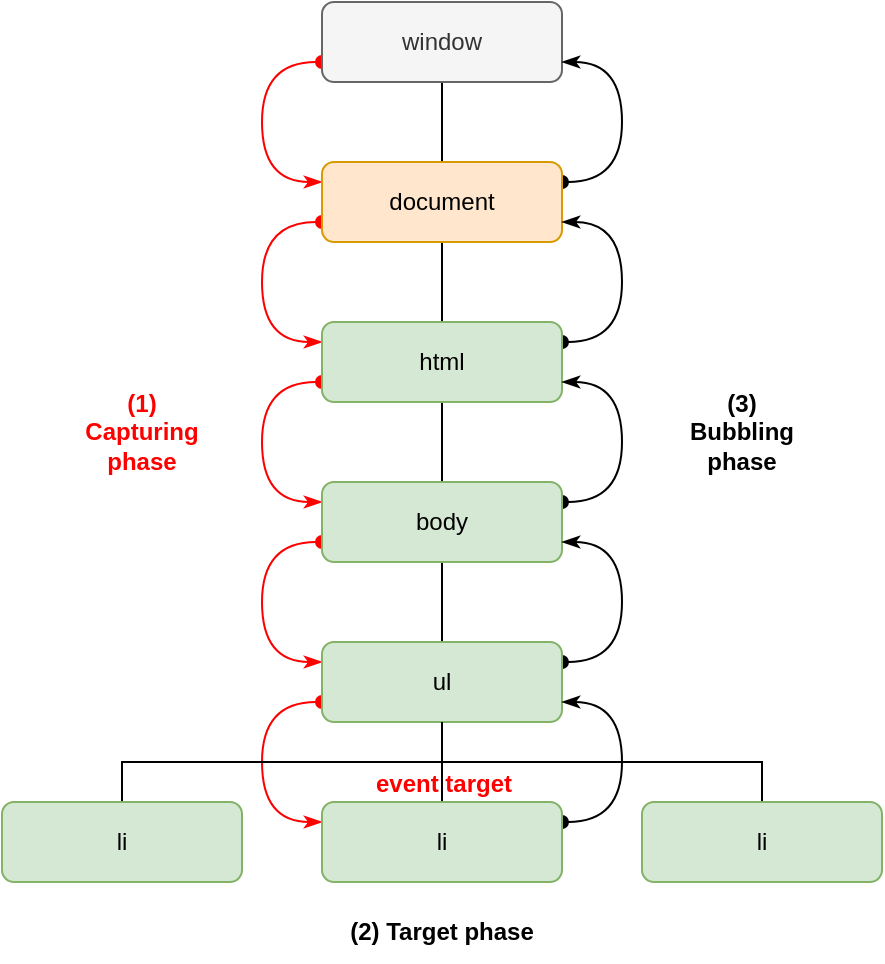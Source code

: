 <mxfile version="20.2.3" type="device"><diagram id="VH3zkDhdS-X301CzLMup" name="페이지-1"><mxGraphModel dx="1422" dy="857" grid="1" gridSize="10" guides="1" tooltips="1" connect="1" arrows="1" fold="1" page="1" pageScale="1" pageWidth="827" pageHeight="1169" math="0" shadow="0"><root><mxCell id="0"/><mxCell id="1" parent="0"/><mxCell id="2iepIpBCDmPNOJqZqs7n-9" style="edgeStyle=orthogonalEdgeStyle;rounded=0;orthogonalLoop=1;jettySize=auto;html=1;exitX=0.5;exitY=1;exitDx=0;exitDy=0;entryX=0.5;entryY=0;entryDx=0;entryDy=0;endArrow=none;endFill=0;" edge="1" parent="1" source="2iepIpBCDmPNOJqZqs7n-1" target="2iepIpBCDmPNOJqZqs7n-2"><mxGeometry relative="1" as="geometry"/></mxCell><mxCell id="2iepIpBCDmPNOJqZqs7n-20" style="edgeStyle=orthogonalEdgeStyle;curved=1;orthogonalLoop=1;jettySize=auto;html=1;exitX=0;exitY=0.75;exitDx=0;exitDy=0;entryX=0;entryY=0.25;entryDx=0;entryDy=0;startArrow=oval;startFill=1;endArrow=classicThin;endFill=1;strokeColor=#FF0000;" edge="1" parent="1" source="2iepIpBCDmPNOJqZqs7n-1" target="2iepIpBCDmPNOJqZqs7n-2"><mxGeometry relative="1" as="geometry"><Array as="points"><mxPoint x="290" y="230"/><mxPoint x="290" y="290"/></Array></mxGeometry></mxCell><mxCell id="2iepIpBCDmPNOJqZqs7n-1" value="window" style="rounded=1;whiteSpace=wrap;html=1;fillColor=#f5f5f5;fontColor=#333333;strokeColor=#666666;" vertex="1" parent="1"><mxGeometry x="320" y="200" width="120" height="40" as="geometry"/></mxCell><mxCell id="2iepIpBCDmPNOJqZqs7n-10" style="edgeStyle=orthogonalEdgeStyle;rounded=0;orthogonalLoop=1;jettySize=auto;html=1;exitX=0.5;exitY=1;exitDx=0;exitDy=0;entryX=0.5;entryY=0;entryDx=0;entryDy=0;endArrow=none;endFill=0;" edge="1" parent="1" source="2iepIpBCDmPNOJqZqs7n-2" target="2iepIpBCDmPNOJqZqs7n-3"><mxGeometry relative="1" as="geometry"/></mxCell><mxCell id="2iepIpBCDmPNOJqZqs7n-21" style="edgeStyle=orthogonalEdgeStyle;curved=1;orthogonalLoop=1;jettySize=auto;html=1;exitX=0;exitY=0.75;exitDx=0;exitDy=0;entryX=0;entryY=0.25;entryDx=0;entryDy=0;startArrow=oval;startFill=1;endArrow=classicThin;endFill=1;strokeColor=#FF0000;" edge="1" parent="1" source="2iepIpBCDmPNOJqZqs7n-2" target="2iepIpBCDmPNOJqZqs7n-3"><mxGeometry relative="1" as="geometry"><Array as="points"><mxPoint x="290" y="310"/><mxPoint x="290" y="370"/></Array></mxGeometry></mxCell><mxCell id="2iepIpBCDmPNOJqZqs7n-29" style="edgeStyle=orthogonalEdgeStyle;curved=1;orthogonalLoop=1;jettySize=auto;html=1;exitX=1;exitY=0.25;exitDx=0;exitDy=0;entryX=1;entryY=0.75;entryDx=0;entryDy=0;startArrow=oval;startFill=1;endArrow=classicThin;endFill=1;" edge="1" parent="1" source="2iepIpBCDmPNOJqZqs7n-2" target="2iepIpBCDmPNOJqZqs7n-1"><mxGeometry relative="1" as="geometry"><Array as="points"><mxPoint x="470" y="290"/><mxPoint x="470" y="230"/></Array></mxGeometry></mxCell><mxCell id="2iepIpBCDmPNOJqZqs7n-2" value="document" style="rounded=1;whiteSpace=wrap;html=1;fillColor=#ffe6cc;strokeColor=#d79b00;" vertex="1" parent="1"><mxGeometry x="320" y="280" width="120" height="40" as="geometry"/></mxCell><mxCell id="2iepIpBCDmPNOJqZqs7n-11" style="edgeStyle=orthogonalEdgeStyle;rounded=0;orthogonalLoop=1;jettySize=auto;html=1;exitX=0.5;exitY=1;exitDx=0;exitDy=0;entryX=0.5;entryY=0;entryDx=0;entryDy=0;endArrow=none;endFill=0;" edge="1" parent="1" source="2iepIpBCDmPNOJqZqs7n-3" target="2iepIpBCDmPNOJqZqs7n-4"><mxGeometry relative="1" as="geometry"/></mxCell><mxCell id="2iepIpBCDmPNOJqZqs7n-22" style="edgeStyle=orthogonalEdgeStyle;curved=1;orthogonalLoop=1;jettySize=auto;html=1;exitX=0;exitY=0.75;exitDx=0;exitDy=0;entryX=0;entryY=0.25;entryDx=0;entryDy=0;startArrow=oval;startFill=1;endArrow=classicThin;endFill=1;strokeColor=#FF0000;" edge="1" parent="1" source="2iepIpBCDmPNOJqZqs7n-3" target="2iepIpBCDmPNOJqZqs7n-4"><mxGeometry relative="1" as="geometry"><Array as="points"><mxPoint x="290" y="390"/><mxPoint x="290" y="450"/></Array></mxGeometry></mxCell><mxCell id="2iepIpBCDmPNOJqZqs7n-28" style="edgeStyle=orthogonalEdgeStyle;curved=1;orthogonalLoop=1;jettySize=auto;html=1;exitX=1;exitY=0.25;exitDx=0;exitDy=0;entryX=1;entryY=0.75;entryDx=0;entryDy=0;startArrow=oval;startFill=1;endArrow=classicThin;endFill=1;" edge="1" parent="1" source="2iepIpBCDmPNOJqZqs7n-3" target="2iepIpBCDmPNOJqZqs7n-2"><mxGeometry relative="1" as="geometry"><Array as="points"><mxPoint x="470" y="370"/><mxPoint x="470" y="310"/></Array></mxGeometry></mxCell><mxCell id="2iepIpBCDmPNOJqZqs7n-3" value="html" style="rounded=1;whiteSpace=wrap;html=1;fillColor=#d5e8d4;strokeColor=#82b366;" vertex="1" parent="1"><mxGeometry x="320" y="360" width="120" height="40" as="geometry"/></mxCell><mxCell id="2iepIpBCDmPNOJqZqs7n-12" style="edgeStyle=orthogonalEdgeStyle;rounded=0;orthogonalLoop=1;jettySize=auto;html=1;exitX=0.5;exitY=1;exitDx=0;exitDy=0;entryX=0.5;entryY=0;entryDx=0;entryDy=0;endArrow=none;endFill=0;" edge="1" parent="1" source="2iepIpBCDmPNOJqZqs7n-4" target="2iepIpBCDmPNOJqZqs7n-5"><mxGeometry relative="1" as="geometry"/></mxCell><mxCell id="2iepIpBCDmPNOJqZqs7n-23" style="edgeStyle=orthogonalEdgeStyle;curved=1;orthogonalLoop=1;jettySize=auto;html=1;exitX=0;exitY=0.75;exitDx=0;exitDy=0;entryX=0;entryY=0.25;entryDx=0;entryDy=0;startArrow=oval;startFill=1;endArrow=classicThin;endFill=1;strokeColor=#FF0000;" edge="1" parent="1" source="2iepIpBCDmPNOJqZqs7n-4" target="2iepIpBCDmPNOJqZqs7n-5"><mxGeometry relative="1" as="geometry"><Array as="points"><mxPoint x="290" y="470"/><mxPoint x="290" y="530"/></Array></mxGeometry></mxCell><mxCell id="2iepIpBCDmPNOJqZqs7n-27" style="edgeStyle=orthogonalEdgeStyle;curved=1;orthogonalLoop=1;jettySize=auto;html=1;exitX=1;exitY=0.25;exitDx=0;exitDy=0;entryX=1;entryY=0.75;entryDx=0;entryDy=0;startArrow=oval;startFill=1;endArrow=classicThin;endFill=1;" edge="1" parent="1" source="2iepIpBCDmPNOJqZqs7n-4" target="2iepIpBCDmPNOJqZqs7n-3"><mxGeometry relative="1" as="geometry"><Array as="points"><mxPoint x="470" y="450"/><mxPoint x="470" y="390"/></Array></mxGeometry></mxCell><mxCell id="2iepIpBCDmPNOJqZqs7n-4" value="body" style="rounded=1;whiteSpace=wrap;html=1;fillColor=#d5e8d4;strokeColor=#82b366;" vertex="1" parent="1"><mxGeometry x="320" y="440" width="120" height="40" as="geometry"/></mxCell><mxCell id="2iepIpBCDmPNOJqZqs7n-13" style="edgeStyle=orthogonalEdgeStyle;rounded=0;orthogonalLoop=1;jettySize=auto;html=1;exitX=0.5;exitY=1;exitDx=0;exitDy=0;entryX=0.5;entryY=0;entryDx=0;entryDy=0;endArrow=none;endFill=0;" edge="1" parent="1" source="2iepIpBCDmPNOJqZqs7n-5" target="2iepIpBCDmPNOJqZqs7n-6"><mxGeometry relative="1" as="geometry"/></mxCell><mxCell id="2iepIpBCDmPNOJqZqs7n-14" style="edgeStyle=orthogonalEdgeStyle;rounded=0;orthogonalLoop=1;jettySize=auto;html=1;exitX=0.5;exitY=1;exitDx=0;exitDy=0;entryX=0.5;entryY=0;entryDx=0;entryDy=0;endArrow=none;endFill=0;" edge="1" parent="1" source="2iepIpBCDmPNOJqZqs7n-5" target="2iepIpBCDmPNOJqZqs7n-8"><mxGeometry relative="1" as="geometry"/></mxCell><mxCell id="2iepIpBCDmPNOJqZqs7n-24" style="edgeStyle=orthogonalEdgeStyle;curved=1;orthogonalLoop=1;jettySize=auto;html=1;exitX=0;exitY=0.75;exitDx=0;exitDy=0;entryX=0;entryY=0.25;entryDx=0;entryDy=0;startArrow=oval;startFill=1;endArrow=classicThin;endFill=1;strokeColor=#FF0000;" edge="1" parent="1" source="2iepIpBCDmPNOJqZqs7n-5" target="2iepIpBCDmPNOJqZqs7n-6"><mxGeometry relative="1" as="geometry"><Array as="points"><mxPoint x="290" y="550"/><mxPoint x="290" y="610"/></Array></mxGeometry></mxCell><mxCell id="2iepIpBCDmPNOJqZqs7n-26" style="edgeStyle=orthogonalEdgeStyle;curved=1;orthogonalLoop=1;jettySize=auto;html=1;exitX=1;exitY=0.25;exitDx=0;exitDy=0;entryX=1;entryY=0.75;entryDx=0;entryDy=0;startArrow=oval;startFill=1;endArrow=classicThin;endFill=1;" edge="1" parent="1" source="2iepIpBCDmPNOJqZqs7n-5" target="2iepIpBCDmPNOJqZqs7n-4"><mxGeometry relative="1" as="geometry"><Array as="points"><mxPoint x="470" y="530"/><mxPoint x="470" y="470"/></Array></mxGeometry></mxCell><mxCell id="2iepIpBCDmPNOJqZqs7n-5" value="ul" style="rounded=1;whiteSpace=wrap;html=1;fillColor=#d5e8d4;strokeColor=#82b366;" vertex="1" parent="1"><mxGeometry x="320" y="520" width="120" height="40" as="geometry"/></mxCell><mxCell id="2iepIpBCDmPNOJqZqs7n-25" style="edgeStyle=orthogonalEdgeStyle;curved=1;orthogonalLoop=1;jettySize=auto;html=1;exitX=1;exitY=0.25;exitDx=0;exitDy=0;entryX=1;entryY=0.75;entryDx=0;entryDy=0;startArrow=oval;startFill=1;endArrow=classicThin;endFill=1;" edge="1" parent="1" source="2iepIpBCDmPNOJqZqs7n-6" target="2iepIpBCDmPNOJqZqs7n-5"><mxGeometry relative="1" as="geometry"><Array as="points"><mxPoint x="470" y="610"/><mxPoint x="470" y="550"/></Array></mxGeometry></mxCell><mxCell id="2iepIpBCDmPNOJqZqs7n-6" value="li" style="rounded=1;whiteSpace=wrap;html=1;fillColor=#d5e8d4;strokeColor=#82b366;" vertex="1" parent="1"><mxGeometry x="320" y="600" width="120" height="40" as="geometry"/></mxCell><mxCell id="2iepIpBCDmPNOJqZqs7n-15" style="edgeStyle=orthogonalEdgeStyle;rounded=0;orthogonalLoop=1;jettySize=auto;html=1;exitX=0.5;exitY=0;exitDx=0;exitDy=0;entryX=0.5;entryY=1;entryDx=0;entryDy=0;endArrow=none;endFill=0;" edge="1" parent="1" source="2iepIpBCDmPNOJqZqs7n-7" target="2iepIpBCDmPNOJqZqs7n-5"><mxGeometry relative="1" as="geometry"/></mxCell><mxCell id="2iepIpBCDmPNOJqZqs7n-7" value="li" style="rounded=1;whiteSpace=wrap;html=1;fillColor=#d5e8d4;strokeColor=#82b366;" vertex="1" parent="1"><mxGeometry x="160" y="600" width="120" height="40" as="geometry"/></mxCell><mxCell id="2iepIpBCDmPNOJqZqs7n-8" value="li" style="rounded=1;whiteSpace=wrap;html=1;fillColor=#d5e8d4;strokeColor=#82b366;" vertex="1" parent="1"><mxGeometry x="480" y="600" width="120" height="40" as="geometry"/></mxCell><mxCell id="2iepIpBCDmPNOJqZqs7n-31" value="&lt;b&gt;(3)&lt;br&gt;Bubbling&lt;br&gt;phase&lt;/b&gt;" style="text;html=1;strokeColor=none;fillColor=none;align=center;verticalAlign=middle;whiteSpace=wrap;rounded=0;" vertex="1" parent="1"><mxGeometry x="500" y="390" width="60" height="50" as="geometry"/></mxCell><mxCell id="2iepIpBCDmPNOJqZqs7n-32" value="&lt;b&gt;&lt;font color=&quot;#ff0000&quot;&gt;(1)&lt;br&gt;Capturing&lt;br&gt;phase&lt;/font&gt;&lt;/b&gt;" style="text;html=1;strokeColor=none;fillColor=none;align=center;verticalAlign=middle;whiteSpace=wrap;rounded=0;" vertex="1" parent="1"><mxGeometry x="200" y="390" width="60" height="50" as="geometry"/></mxCell><mxCell id="2iepIpBCDmPNOJqZqs7n-33" value="&lt;b&gt;(2) Target phase&lt;/b&gt;" style="text;html=1;strokeColor=none;fillColor=none;align=center;verticalAlign=middle;whiteSpace=wrap;rounded=0;" vertex="1" parent="1"><mxGeometry x="315" y="650" width="130" height="30" as="geometry"/></mxCell><mxCell id="2iepIpBCDmPNOJqZqs7n-34" value="&lt;b&gt;&lt;font color=&quot;#ff0000&quot;&gt;event target&lt;/font&gt;&lt;/b&gt;" style="text;html=1;strokeColor=none;fillColor=none;align=center;verticalAlign=middle;whiteSpace=wrap;rounded=0;" vertex="1" parent="1"><mxGeometry x="316" y="576" width="130" height="30" as="geometry"/></mxCell></root></mxGraphModel></diagram></mxfile>
